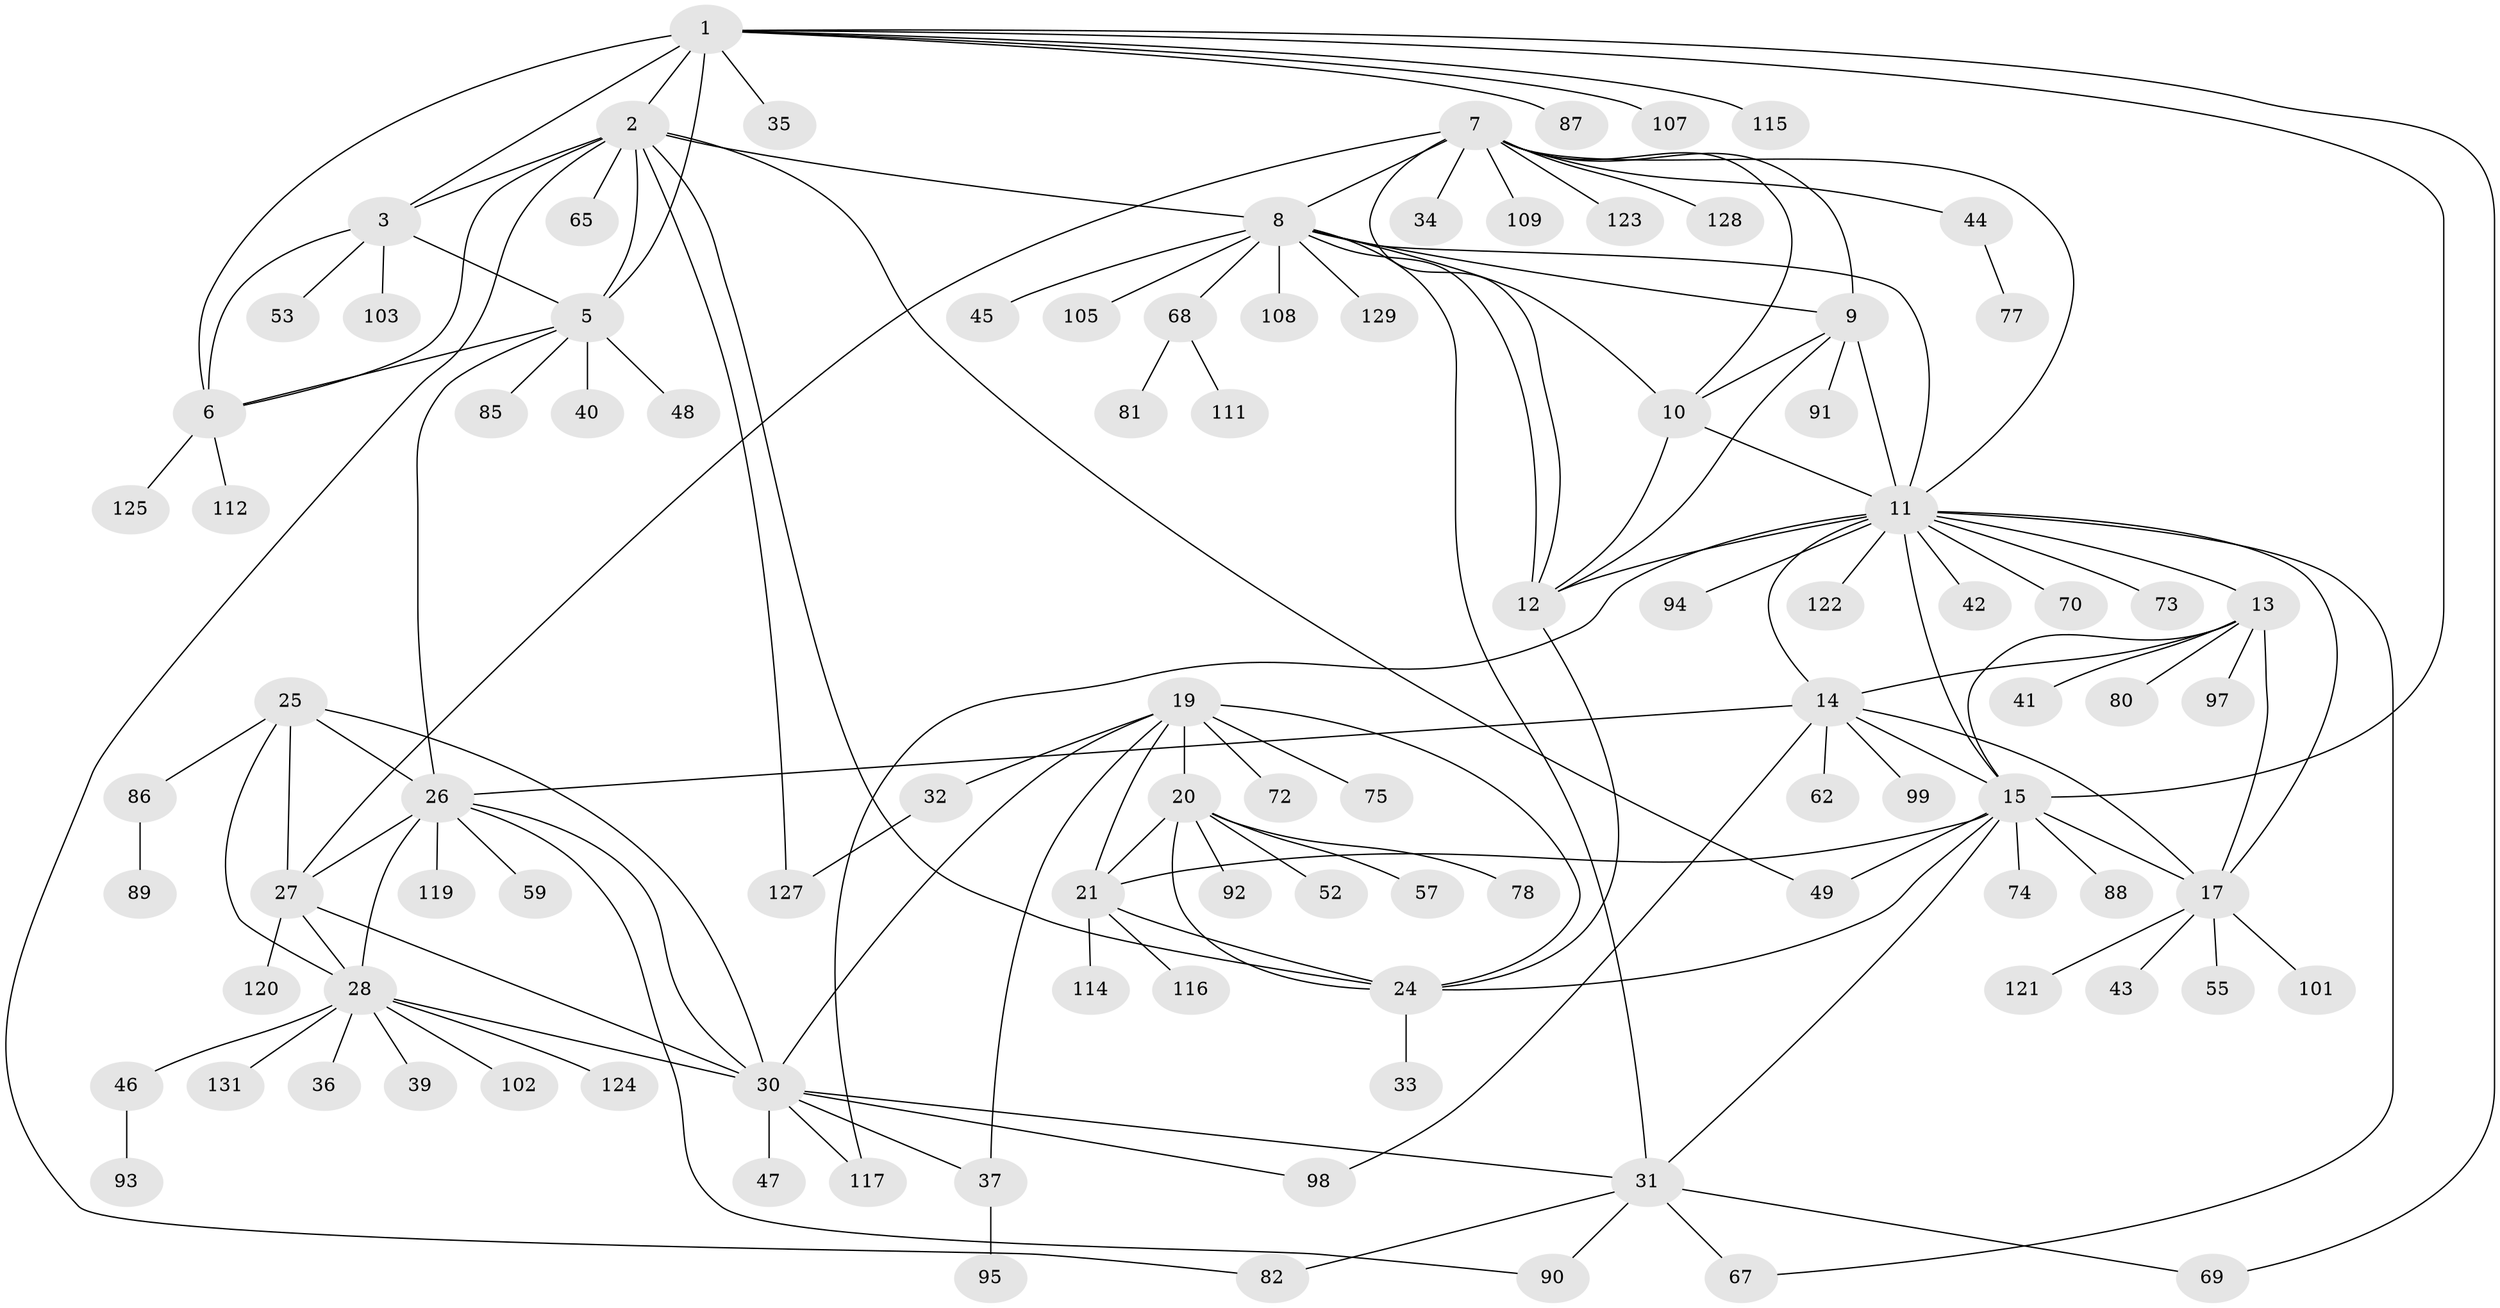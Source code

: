 // Generated by graph-tools (version 1.1) at 2025/24/03/03/25 07:24:13]
// undirected, 100 vertices, 148 edges
graph export_dot {
graph [start="1"]
  node [color=gray90,style=filled];
  1 [super="+4"];
  2 [super="+50"];
  3 [super="+96"];
  5 [super="+66"];
  6 [super="+63"];
  7 [super="+83"];
  8 [super="+126"];
  9 [super="+38"];
  10;
  11 [super="+18"];
  12 [super="+51"];
  13 [super="+110"];
  14;
  15 [super="+16"];
  17 [super="+58"];
  19 [super="+22"];
  20 [super="+23"];
  21 [super="+54"];
  24 [super="+64"];
  25 [super="+56"];
  26 [super="+29"];
  27 [super="+79"];
  28 [super="+71"];
  30 [super="+76"];
  31 [super="+100"];
  32;
  33;
  34;
  35;
  36;
  37;
  39;
  40 [super="+60"];
  41;
  42;
  43;
  44;
  45;
  46 [super="+118"];
  47;
  48 [super="+61"];
  49;
  52;
  53;
  55;
  57 [super="+113"];
  59;
  62;
  65;
  67;
  68;
  69;
  70;
  72;
  73;
  74;
  75;
  77;
  78;
  80;
  81 [super="+84"];
  82 [super="+106"];
  85;
  86;
  87;
  88;
  89;
  90;
  91;
  92;
  93;
  94;
  95;
  97;
  98 [super="+104"];
  99;
  101;
  102;
  103;
  105;
  107;
  108;
  109;
  111;
  112;
  114;
  115;
  116;
  117;
  119;
  120;
  121;
  122;
  123;
  124;
  125;
  127 [super="+130"];
  128;
  129;
  131;
  1 -- 2 [weight=2];
  1 -- 3 [weight=2];
  1 -- 5 [weight=2];
  1 -- 6 [weight=2];
  1 -- 35;
  1 -- 69;
  1 -- 87;
  1 -- 115;
  1 -- 107;
  1 -- 15;
  2 -- 3;
  2 -- 5;
  2 -- 6;
  2 -- 8;
  2 -- 24;
  2 -- 49;
  2 -- 65;
  2 -- 82;
  2 -- 127;
  3 -- 5;
  3 -- 6;
  3 -- 53;
  3 -- 103;
  5 -- 6;
  5 -- 26;
  5 -- 40;
  5 -- 48;
  5 -- 85;
  6 -- 112;
  6 -- 125;
  7 -- 8;
  7 -- 9;
  7 -- 10;
  7 -- 11;
  7 -- 12;
  7 -- 27;
  7 -- 34;
  7 -- 44;
  7 -- 109;
  7 -- 123;
  7 -- 128;
  8 -- 9;
  8 -- 10;
  8 -- 11;
  8 -- 12;
  8 -- 45;
  8 -- 68;
  8 -- 105;
  8 -- 108;
  8 -- 129;
  8 -- 31;
  9 -- 10;
  9 -- 11;
  9 -- 12;
  9 -- 91;
  10 -- 11;
  10 -- 12;
  11 -- 12;
  11 -- 67;
  11 -- 73;
  11 -- 122;
  11 -- 70;
  11 -- 42;
  11 -- 13;
  11 -- 14;
  11 -- 15 [weight=2];
  11 -- 17;
  11 -- 117;
  11 -- 94;
  12 -- 24;
  13 -- 14;
  13 -- 15 [weight=2];
  13 -- 17;
  13 -- 41;
  13 -- 80;
  13 -- 97;
  14 -- 15 [weight=2];
  14 -- 17;
  14 -- 62;
  14 -- 98;
  14 -- 99;
  14 -- 26;
  15 -- 17 [weight=2];
  15 -- 31;
  15 -- 74;
  15 -- 88;
  15 -- 49;
  15 -- 21;
  15 -- 24;
  17 -- 43;
  17 -- 55;
  17 -- 101;
  17 -- 121;
  19 -- 20 [weight=4];
  19 -- 21 [weight=2];
  19 -- 24 [weight=2];
  19 -- 32;
  19 -- 75;
  19 -- 37;
  19 -- 72;
  19 -- 30;
  20 -- 21 [weight=2];
  20 -- 24 [weight=2];
  20 -- 52;
  20 -- 57;
  20 -- 92;
  20 -- 78;
  21 -- 24;
  21 -- 114;
  21 -- 116;
  24 -- 33;
  25 -- 26 [weight=2];
  25 -- 27;
  25 -- 28;
  25 -- 30;
  25 -- 86;
  26 -- 27 [weight=2];
  26 -- 28 [weight=2];
  26 -- 30 [weight=2];
  26 -- 119;
  26 -- 90;
  26 -- 59;
  27 -- 28;
  27 -- 30;
  27 -- 120;
  28 -- 30;
  28 -- 36;
  28 -- 39;
  28 -- 46;
  28 -- 102;
  28 -- 124;
  28 -- 131;
  30 -- 31;
  30 -- 37;
  30 -- 47;
  30 -- 98;
  30 -- 117;
  31 -- 67;
  31 -- 69;
  31 -- 90;
  31 -- 82;
  32 -- 127;
  37 -- 95;
  44 -- 77;
  46 -- 93;
  68 -- 81;
  68 -- 111;
  86 -- 89;
}
